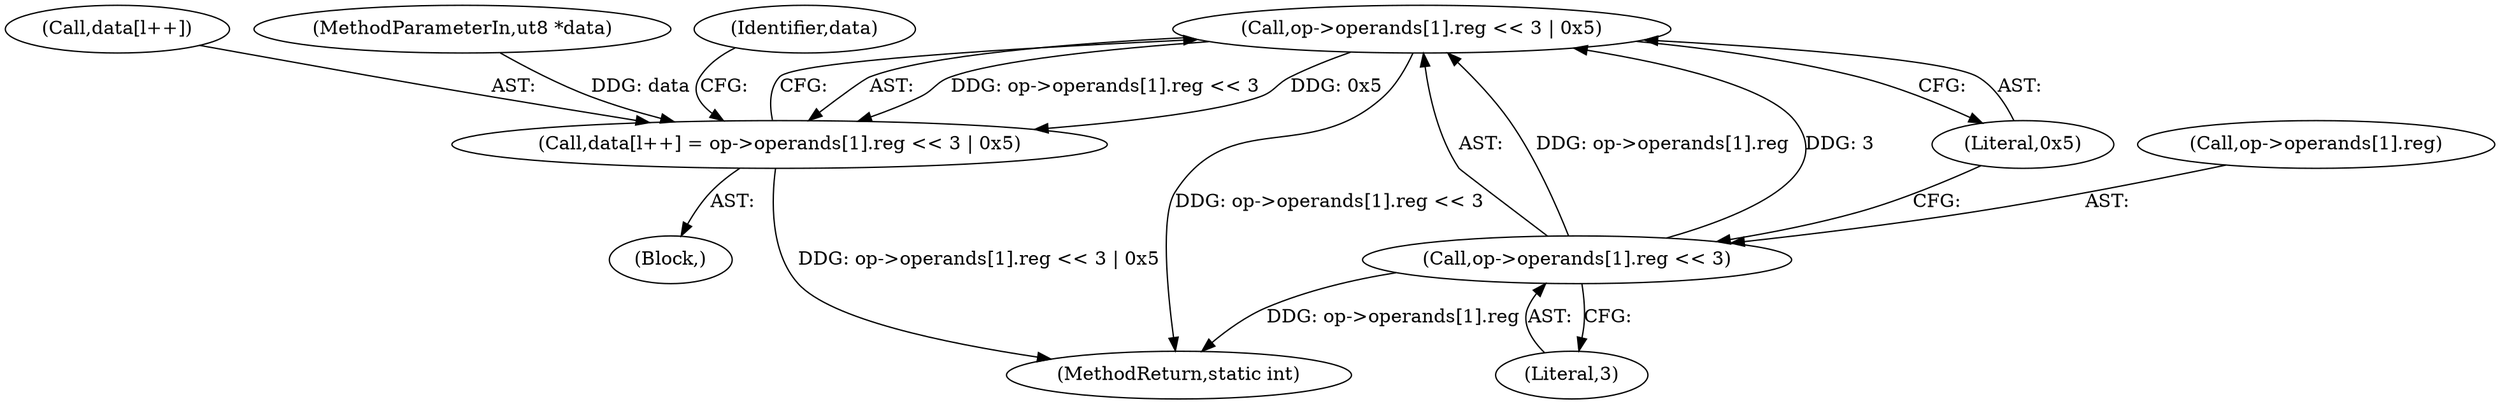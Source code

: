 digraph "0_radare2_f17bfd9f1da05f30f23a4dd05e9d2363e1406948@API" {
"1001758" [label="(Call,op->operands[1].reg << 3 | 0x5)"];
"1001759" [label="(Call,op->operands[1].reg << 3)"];
"1001753" [label="(Call,data[l++] = op->operands[1].reg << 3 | 0x5)"];
"1001752" [label="(Block,)"];
"1001753" [label="(Call,data[l++] = op->operands[1].reg << 3 | 0x5)"];
"1001754" [label="(Call,data[l++])"];
"1001759" [label="(Call,op->operands[1].reg << 3)"];
"1000104" [label="(MethodParameterIn,ut8 *data)"];
"1001767" [label="(Literal,3)"];
"1003216" [label="(MethodReturn,static int)"];
"1001768" [label="(Literal,0x5)"];
"1001771" [label="(Identifier,data)"];
"1001760" [label="(Call,op->operands[1].reg)"];
"1001758" [label="(Call,op->operands[1].reg << 3 | 0x5)"];
"1001758" -> "1001753"  [label="AST: "];
"1001758" -> "1001768"  [label="CFG: "];
"1001759" -> "1001758"  [label="AST: "];
"1001768" -> "1001758"  [label="AST: "];
"1001753" -> "1001758"  [label="CFG: "];
"1001758" -> "1003216"  [label="DDG: op->operands[1].reg << 3"];
"1001758" -> "1001753"  [label="DDG: op->operands[1].reg << 3"];
"1001758" -> "1001753"  [label="DDG: 0x5"];
"1001759" -> "1001758"  [label="DDG: op->operands[1].reg"];
"1001759" -> "1001758"  [label="DDG: 3"];
"1001759" -> "1001767"  [label="CFG: "];
"1001760" -> "1001759"  [label="AST: "];
"1001767" -> "1001759"  [label="AST: "];
"1001768" -> "1001759"  [label="CFG: "];
"1001759" -> "1003216"  [label="DDG: op->operands[1].reg"];
"1001753" -> "1001752"  [label="AST: "];
"1001754" -> "1001753"  [label="AST: "];
"1001771" -> "1001753"  [label="CFG: "];
"1001753" -> "1003216"  [label="DDG: op->operands[1].reg << 3 | 0x5"];
"1000104" -> "1001753"  [label="DDG: data"];
}
